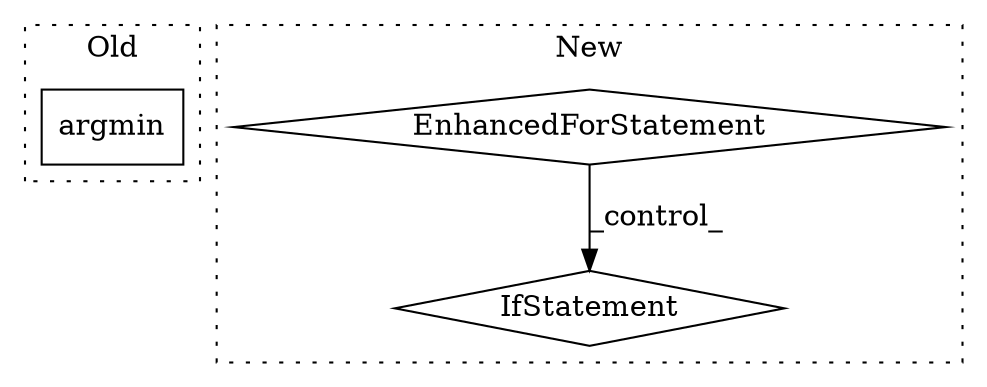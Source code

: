 digraph G {
subgraph cluster0 {
1 [label="argmin" a="32" s="600,612" l="7,1" shape="box"];
label = "Old";
style="dotted";
}
subgraph cluster1 {
2 [label="EnhancedForStatement" a="70" s="450,520" l="53,2" shape="diamond"];
3 [label="IfStatement" a="25" s="616,657" l="4,2" shape="diamond"];
label = "New";
style="dotted";
}
2 -> 3 [label="_control_"];
}